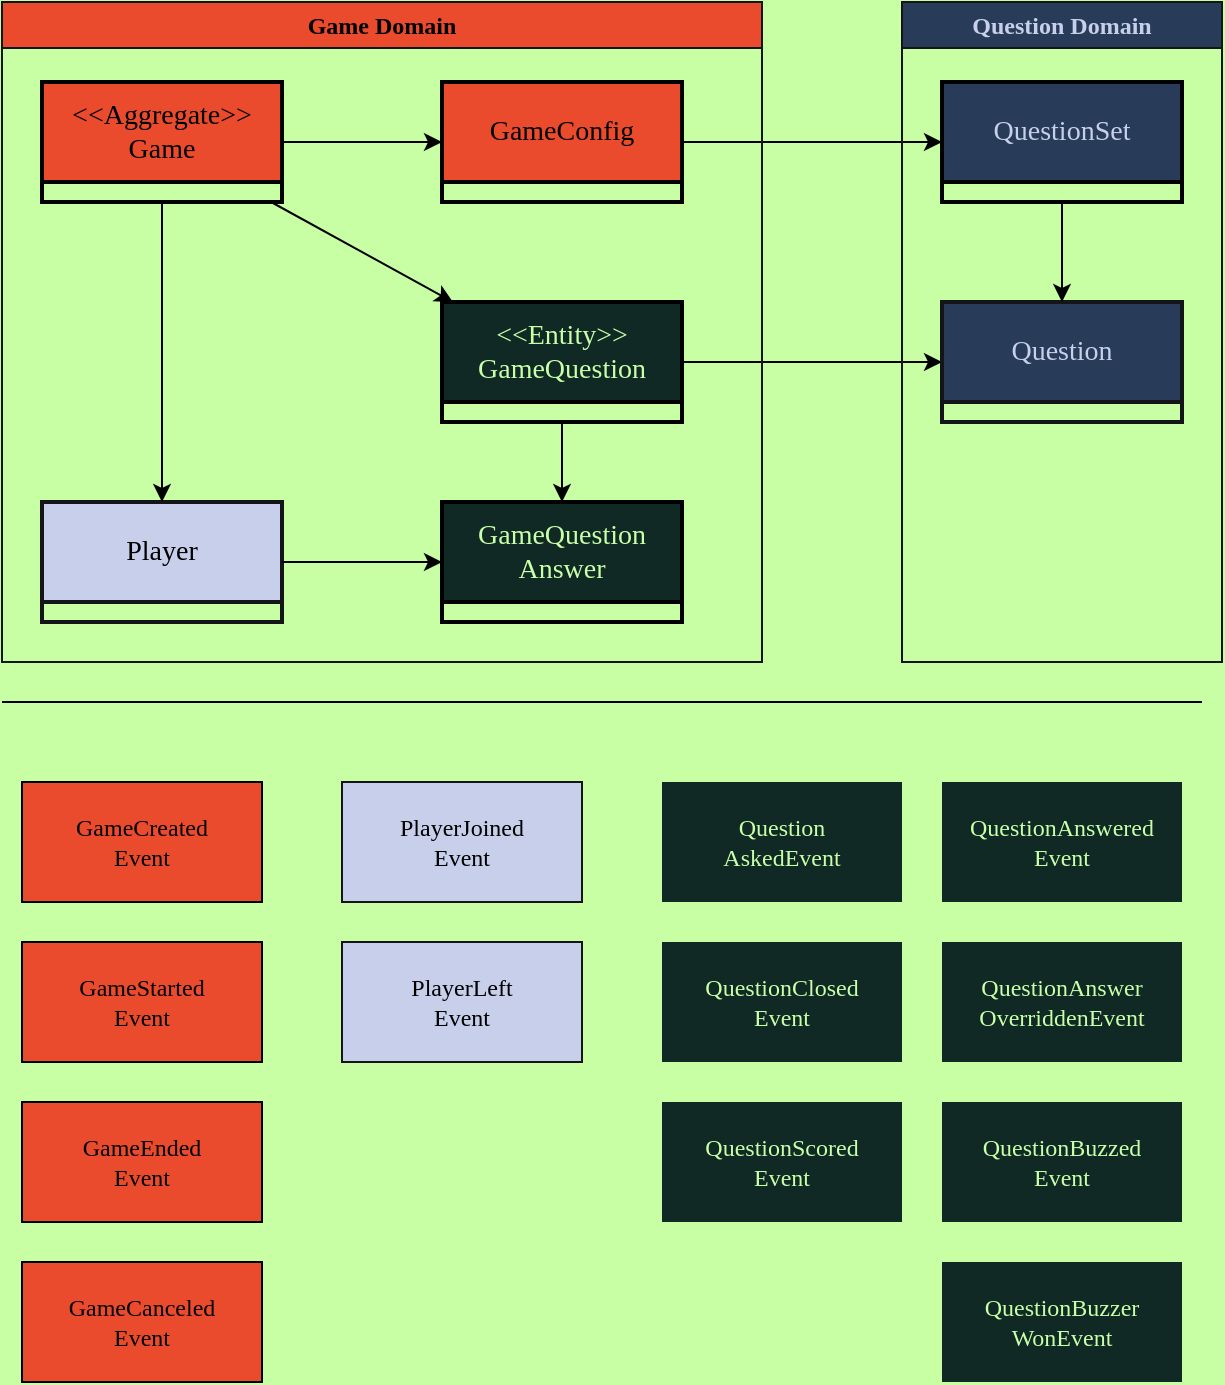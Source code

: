 <mxfile version="24.7.8">
  <diagram name="Page-1" id="xCp2stPDleBujm0kXJmN">
    <mxGraphModel dx="821" dy="1787" grid="1" gridSize="10" guides="1" tooltips="1" connect="1" arrows="1" fold="1" page="1" pageScale="1" pageWidth="827" pageHeight="1169" background="#C8FFA5" math="0" shadow="0">
      <root>
        <mxCell id="0" />
        <mxCell id="1" parent="0" />
        <mxCell id="VUlQ47AhJhT4F3vZjq72-1" value="GameCreated&lt;div&gt;Event&lt;/div&gt;" style="rounded=0;whiteSpace=wrap;html=1;hachureGap=4;fontFamily=ES Klarheit Kurrent RD;fillColor=#EB4B2D;strokeColor=default;swimlaneLine=1;glass=0;shadow=0;swimlaneFillColor=none;" parent="1" vertex="1">
          <mxGeometry x="40" y="380" width="120" height="60" as="geometry" />
        </mxCell>
        <mxCell id="VUlQ47AhJhT4F3vZjq72-2" value="GameStarted&lt;div&gt;Event&lt;/div&gt;" style="rounded=0;whiteSpace=wrap;html=1;hachureGap=4;fontFamily=ES Klarheit Kurrent RD;fillColor=#EB4B2D;strokeColor=default;swimlaneLine=1;glass=0;shadow=0;swimlaneFillColor=none;" parent="1" vertex="1">
          <mxGeometry x="40" y="460" width="120" height="60" as="geometry" />
        </mxCell>
        <mxCell id="VUlQ47AhJhT4F3vZjq72-3" value="GameEnded&lt;div&gt;Event&lt;/div&gt;" style="rounded=0;whiteSpace=wrap;html=1;hachureGap=4;fontFamily=ES Klarheit Kurrent RD;fillColor=#EB4B2D;strokeColor=default;swimlaneLine=1;glass=0;shadow=0;swimlaneFillColor=none;" parent="1" vertex="1">
          <mxGeometry x="40" y="540" width="120" height="60" as="geometry" />
        </mxCell>
        <mxCell id="VUlQ47AhJhT4F3vZjq72-4" value="GameCanceled&lt;div&gt;Event&lt;/div&gt;" style="rounded=0;whiteSpace=wrap;html=1;hachureGap=4;fontFamily=ES Klarheit Kurrent RD;fillColor=#EB4B2D;strokeColor=default;swimlaneLine=1;glass=0;shadow=0;swimlaneFillColor=none;" parent="1" vertex="1">
          <mxGeometry x="40" y="620" width="120" height="60" as="geometry" />
        </mxCell>
        <mxCell id="VUlQ47AhJhT4F3vZjq72-5" value="PlayerJoined&lt;div&gt;Event&lt;/div&gt;" style="rounded=0;whiteSpace=wrap;html=1;hachureGap=4;fontFamily=ES Klarheit Kurrent RD;fillColor=#C7CFEB;strokeColor=#141419;" parent="1" vertex="1">
          <mxGeometry x="200" y="380" width="120" height="60" as="geometry" />
        </mxCell>
        <mxCell id="VUlQ47AhJhT4F3vZjq72-6" value="PlayerLeft&lt;div&gt;Event&lt;/div&gt;" style="rounded=0;whiteSpace=wrap;html=1;hachureGap=4;fontFamily=ES Klarheit Kurrent RD;fillColor=#C7CFEB;strokeColor=#141419;" parent="1" vertex="1">
          <mxGeometry x="200" y="460" width="120" height="60" as="geometry" />
        </mxCell>
        <mxCell id="VUlQ47AhJhT4F3vZjq72-7" value="Question&lt;br&gt;AskedEvent" style="rounded=0;whiteSpace=wrap;html=1;hachureGap=4;fontFamily=ES Klarheit Kurrent RD;fillColor=#102924;strokeColor=none;fontColor=#c8ffa9;" parent="1" vertex="1">
          <mxGeometry x="360" y="380" width="120" height="60" as="geometry" />
        </mxCell>
        <mxCell id="VUlQ47AhJhT4F3vZjq72-8" value="QuestionAnswered&lt;br&gt;Event" style="rounded=0;whiteSpace=wrap;html=1;hachureGap=4;fontFamily=ES Klarheit Kurrent RD;fillColor=#102924;strokeColor=none;fontColor=#c8ffa9;" parent="1" vertex="1">
          <mxGeometry x="500" y="380" width="120" height="60" as="geometry" />
        </mxCell>
        <mxCell id="VUlQ47AhJhT4F3vZjq72-10" value="QuestionAnswer&lt;br&gt;OverriddenEvent" style="rounded=0;whiteSpace=wrap;html=1;hachureGap=4;fontFamily=ES Klarheit Kurrent RD;fillColor=#102924;strokeColor=none;fontColor=#c8ffa9;" parent="1" vertex="1">
          <mxGeometry x="500" y="460" width="120" height="60" as="geometry" />
        </mxCell>
        <mxCell id="VUlQ47AhJhT4F3vZjq72-11" value="QuestionBuzzed&lt;br&gt;Event" style="rounded=0;whiteSpace=wrap;html=1;hachureGap=4;fontFamily=ES Klarheit Kurrent RD;fillColor=#102924;strokeColor=none;fontColor=#c8ffa9;" parent="1" vertex="1">
          <mxGeometry x="500" y="540" width="120" height="60" as="geometry" />
        </mxCell>
        <mxCell id="VUlQ47AhJhT4F3vZjq72-12" value="QuestionBuzzer&lt;div&gt;WonEvent&lt;/div&gt;" style="rounded=0;whiteSpace=wrap;html=1;hachureGap=4;fontFamily=ES Klarheit Kurrent RD;fillColor=#102924;strokeColor=none;fontColor=#c8ffa9;" parent="1" vertex="1">
          <mxGeometry x="500" y="620" width="120" height="60" as="geometry" />
        </mxCell>
        <mxCell id="VUlQ47AhJhT4F3vZjq72-13" value="QuestionClosed&lt;br&gt;Event" style="rounded=0;whiteSpace=wrap;html=1;hachureGap=4;fontFamily=ES Klarheit Kurrent RD;fillColor=#102924;strokeColor=none;fontColor=#c8ffa9;" parent="1" vertex="1">
          <mxGeometry x="360" y="460" width="120" height="60" as="geometry" />
        </mxCell>
        <mxCell id="VUlQ47AhJhT4F3vZjq72-14" value="QuestionScored&lt;br&gt;Event" style="rounded=0;whiteSpace=wrap;html=1;hachureGap=4;fontFamily=ES Klarheit Kurrent RD;fillColor=#102924;strokeColor=none;fontColor=#c8ffa9;" parent="1" vertex="1">
          <mxGeometry x="360" y="540" width="120" height="60" as="geometry" />
        </mxCell>
        <mxCell id="c6dA4fK_NpmqFELa6bcD-13" value="" style="endArrow=classic;html=1;rounded=0;hachureGap=4;fontFamily=ES Klarheit Kurrent RD;" parent="1" source="c6dA4fK_NpmqFELa6bcD-6" target="c6dA4fK_NpmqFELa6bcD-7" edge="1">
          <mxGeometry width="50" height="50" relative="1" as="geometry">
            <mxPoint x="470" y="320" as="sourcePoint" />
            <mxPoint x="520" y="270" as="targetPoint" />
          </mxGeometry>
        </mxCell>
        <mxCell id="c6dA4fK_NpmqFELa6bcD-14" value="" style="endArrow=classic;html=1;rounded=0;hachureGap=4;fontFamily=ES Klarheit Kurrent RD;" parent="1" source="c6dA4fK_NpmqFELa6bcD-3" target="c6dA4fK_NpmqFELa6bcD-5" edge="1">
          <mxGeometry width="50" height="50" relative="1" as="geometry">
            <mxPoint x="470" y="310" as="sourcePoint" />
            <mxPoint x="520" y="260" as="targetPoint" />
          </mxGeometry>
        </mxCell>
        <mxCell id="c6dA4fK_NpmqFELa6bcD-19" value="" style="endArrow=none;html=1;rounded=0;hachureGap=4;fontFamily=ES Klarheit Kurrent RD;shadow=0;" parent="1" edge="1">
          <mxGeometry width="50" height="50" relative="1" as="geometry">
            <mxPoint x="30" y="340" as="sourcePoint" />
            <mxPoint x="630" y="340" as="targetPoint" />
          </mxGeometry>
        </mxCell>
        <mxCell id="SJfP3ke4hh_ic7U-pvXj-1" value="Game Domain" style="swimlane;whiteSpace=wrap;html=1;fillColor=#EB4B2D;strokeColor=#141419;fontFamily=ES Klarheit Kurrent RD;labelBackgroundColor=none;shadow=0;glass=0;rounded=0;gradientColor=none;swimlaneFillColor=none;" vertex="1" parent="1">
          <mxGeometry x="30" y="-10" width="380" height="330" as="geometry" />
        </mxCell>
        <mxCell id="c6dA4fK_NpmqFELa6bcD-3" value="GameConfig" style="swimlane;childLayout=stackLayout;horizontal=1;startSize=50;horizontalStack=0;rounded=0;fontSize=14;fontStyle=0;strokeWidth=2;resizeParent=0;resizeLast=1;shadow=0;dashed=0;align=center;arcSize=4;whiteSpace=wrap;html=1;hachureGap=4;fontFamily=ES Klarheit Kurrent RD;fillColor=#EB4B2D;strokeColor=default;swimlaneLine=1;glass=0;swimlaneFillColor=none;" parent="SJfP3ke4hh_ic7U-pvXj-1" vertex="1">
          <mxGeometry x="220" y="40" width="120" height="60" as="geometry" />
        </mxCell>
        <mxCell id="c6dA4fK_NpmqFELa6bcD-1" value="&amp;lt;&amp;lt;Aggregate&amp;gt;&amp;gt;&lt;br&gt;Game" style="swimlane;childLayout=stackLayout;horizontal=1;startSize=50;horizontalStack=0;rounded=0;fontSize=14;fontStyle=0;strokeWidth=2;resizeParent=0;resizeLast=1;shadow=0;dashed=0;align=center;arcSize=4;whiteSpace=wrap;html=1;hachureGap=4;fontFamily=ES Klarheit Kurrent RD;fillColor=#EB4B2D;strokeColor=default;swimlaneLine=1;glass=0;swimlaneFillColor=none;" parent="SJfP3ke4hh_ic7U-pvXj-1" vertex="1">
          <mxGeometry x="20" y="40" width="120" height="60" as="geometry">
            <mxRectangle x="50" y="30" width="80" height="50" as="alternateBounds" />
          </mxGeometry>
        </mxCell>
        <mxCell id="c6dA4fK_NpmqFELa6bcD-9" value="" style="endArrow=classic;html=1;rounded=0;hachureGap=4;fontFamily=ES Klarheit Kurrent RD;" parent="SJfP3ke4hh_ic7U-pvXj-1" source="c6dA4fK_NpmqFELa6bcD-1" target="c6dA4fK_NpmqFELa6bcD-3" edge="1">
          <mxGeometry width="50" height="50" relative="1" as="geometry">
            <mxPoint x="40" y="340" as="sourcePoint" />
            <mxPoint x="90" y="290" as="targetPoint" />
          </mxGeometry>
        </mxCell>
        <mxCell id="c6dA4fK_NpmqFELa6bcD-6" value="&lt;div&gt;&amp;lt;&amp;lt;Entity&amp;gt;&amp;gt;&lt;/div&gt;GameQuestion" style="swimlane;childLayout=stackLayout;horizontal=1;startSize=50;horizontalStack=0;rounded=0;fontSize=14;fontStyle=0;strokeWidth=2;resizeParent=0;resizeLast=1;shadow=0;dashed=0;align=center;arcSize=4;whiteSpace=wrap;html=1;hachureGap=4;fontFamily=ES Klarheit Kurrent RD;fillColor=#102924;strokeColor=default;fontColor=#c8ffa9;" parent="SJfP3ke4hh_ic7U-pvXj-1" vertex="1">
          <mxGeometry x="220" y="150" width="120" height="60" as="geometry" />
        </mxCell>
        <mxCell id="c6dA4fK_NpmqFELa6bcD-16" value="" style="endArrow=classic;html=1;rounded=0;hachureGap=4;fontFamily=ES Klarheit Kurrent RD;" parent="SJfP3ke4hh_ic7U-pvXj-1" source="c6dA4fK_NpmqFELa6bcD-1" target="c6dA4fK_NpmqFELa6bcD-6" edge="1">
          <mxGeometry width="50" height="50" relative="1" as="geometry">
            <mxPoint x="120" y="420" as="sourcePoint" />
            <mxPoint x="170" y="370" as="targetPoint" />
          </mxGeometry>
        </mxCell>
        <mxCell id="c6dA4fK_NpmqFELa6bcD-4" value="Player" style="swimlane;childLayout=stackLayout;horizontal=1;startSize=50;horizontalStack=0;rounded=0;fontSize=14;fontStyle=0;strokeWidth=2;resizeParent=0;resizeLast=1;shadow=0;dashed=0;align=center;arcSize=4;whiteSpace=wrap;html=1;hachureGap=4;fontFamily=ES Klarheit Kurrent RD;fillColor=#C7CFEB;strokeColor=#141419;" parent="SJfP3ke4hh_ic7U-pvXj-1" vertex="1">
          <mxGeometry x="20" y="250" width="120" height="60" as="geometry" />
        </mxCell>
        <mxCell id="c6dA4fK_NpmqFELa6bcD-10" value="" style="endArrow=classic;html=1;rounded=0;hachureGap=4;fontFamily=ES Klarheit Kurrent RD;" parent="SJfP3ke4hh_ic7U-pvXj-1" source="c6dA4fK_NpmqFELa6bcD-1" target="c6dA4fK_NpmqFELa6bcD-4" edge="1">
          <mxGeometry width="50" height="50" relative="1" as="geometry">
            <mxPoint x="10" y="360" as="sourcePoint" />
            <mxPoint x="60" y="310" as="targetPoint" />
          </mxGeometry>
        </mxCell>
        <mxCell id="c6dA4fK_NpmqFELa6bcD-8" value="GameQuestion&lt;div&gt;Answer&lt;/div&gt;" style="swimlane;childLayout=stackLayout;horizontal=1;startSize=50;horizontalStack=0;rounded=0;fontSize=14;fontStyle=0;strokeWidth=2;resizeParent=0;resizeLast=1;shadow=0;dashed=0;align=center;arcSize=4;whiteSpace=wrap;html=1;hachureGap=4;fontFamily=ES Klarheit Kurrent RD;fillColor=#102924;strokeColor=default;fontColor=#c8ffa9;" parent="SJfP3ke4hh_ic7U-pvXj-1" vertex="1">
          <mxGeometry x="220" y="250" width="120" height="60" as="geometry" />
        </mxCell>
        <mxCell id="c6dA4fK_NpmqFELa6bcD-11" value="" style="endArrow=classic;html=1;rounded=0;hachureGap=4;fontFamily=ES Klarheit Kurrent RD;" parent="SJfP3ke4hh_ic7U-pvXj-1" source="c6dA4fK_NpmqFELa6bcD-6" target="c6dA4fK_NpmqFELa6bcD-8" edge="1">
          <mxGeometry width="50" height="50" relative="1" as="geometry">
            <mxPoint x="470" y="330" as="sourcePoint" />
            <mxPoint x="520" y="280" as="targetPoint" />
          </mxGeometry>
        </mxCell>
        <mxCell id="c6dA4fK_NpmqFELa6bcD-12" value="" style="endArrow=classic;html=1;rounded=0;hachureGap=4;fontFamily=ES Klarheit Kurrent RD;" parent="SJfP3ke4hh_ic7U-pvXj-1" source="c6dA4fK_NpmqFELa6bcD-4" target="c6dA4fK_NpmqFELa6bcD-8" edge="1">
          <mxGeometry width="50" height="50" relative="1" as="geometry">
            <mxPoint x="50" y="470" as="sourcePoint" />
            <mxPoint x="100" y="420" as="targetPoint" />
          </mxGeometry>
        </mxCell>
        <mxCell id="SJfP3ke4hh_ic7U-pvXj-2" value="Question Domain" style="swimlane;whiteSpace=wrap;html=1;fillColor=#283C5A;strokeColor=#141419;fontColor=#C7CFEB;fontFamily=ES Klarheit Kurrent RD;swimlaneFillColor=none;" vertex="1" parent="1">
          <mxGeometry x="480" y="-10" width="160" height="330" as="geometry" />
        </mxCell>
        <mxCell id="c6dA4fK_NpmqFELa6bcD-5" value="QuestionSet" style="swimlane;childLayout=stackLayout;horizontal=1;startSize=50;horizontalStack=0;rounded=0;fontSize=14;fontStyle=0;strokeWidth=2;resizeParent=0;resizeLast=1;shadow=0;dashed=0;align=center;arcSize=4;whiteSpace=wrap;html=1;hachureGap=4;fontFamily=ES Klarheit Kurrent RD;fillColor=#283C5A;strokeColor=default;fontColor=#C7CFEB;" parent="SJfP3ke4hh_ic7U-pvXj-2" vertex="1">
          <mxGeometry x="20" y="40" width="120" height="60" as="geometry" />
        </mxCell>
        <mxCell id="c6dA4fK_NpmqFELa6bcD-7" value="Question" style="swimlane;childLayout=stackLayout;horizontal=1;startSize=50;horizontalStack=0;rounded=0;fontSize=14;fontStyle=0;strokeWidth=2;resizeParent=0;resizeLast=1;shadow=0;dashed=0;align=center;arcSize=4;whiteSpace=wrap;html=1;hachureGap=4;fontFamily=ES Klarheit Kurrent RD;fillColor=#283C5A;strokeColor=#141419;fontColor=#C7CFEB;" parent="SJfP3ke4hh_ic7U-pvXj-2" vertex="1">
          <mxGeometry x="20" y="150" width="120" height="60" as="geometry" />
        </mxCell>
        <mxCell id="c6dA4fK_NpmqFELa6bcD-17" value="" style="endArrow=classic;html=1;rounded=0;hachureGap=4;fontFamily=ES Klarheit Kurrent RD;" parent="SJfP3ke4hh_ic7U-pvXj-2" source="c6dA4fK_NpmqFELa6bcD-5" target="c6dA4fK_NpmqFELa6bcD-7" edge="1">
          <mxGeometry width="50" height="50" relative="1" as="geometry">
            <mxPoint x="40" y="330" as="sourcePoint" />
            <mxPoint x="90" y="280" as="targetPoint" />
          </mxGeometry>
        </mxCell>
      </root>
    </mxGraphModel>
  </diagram>
</mxfile>
